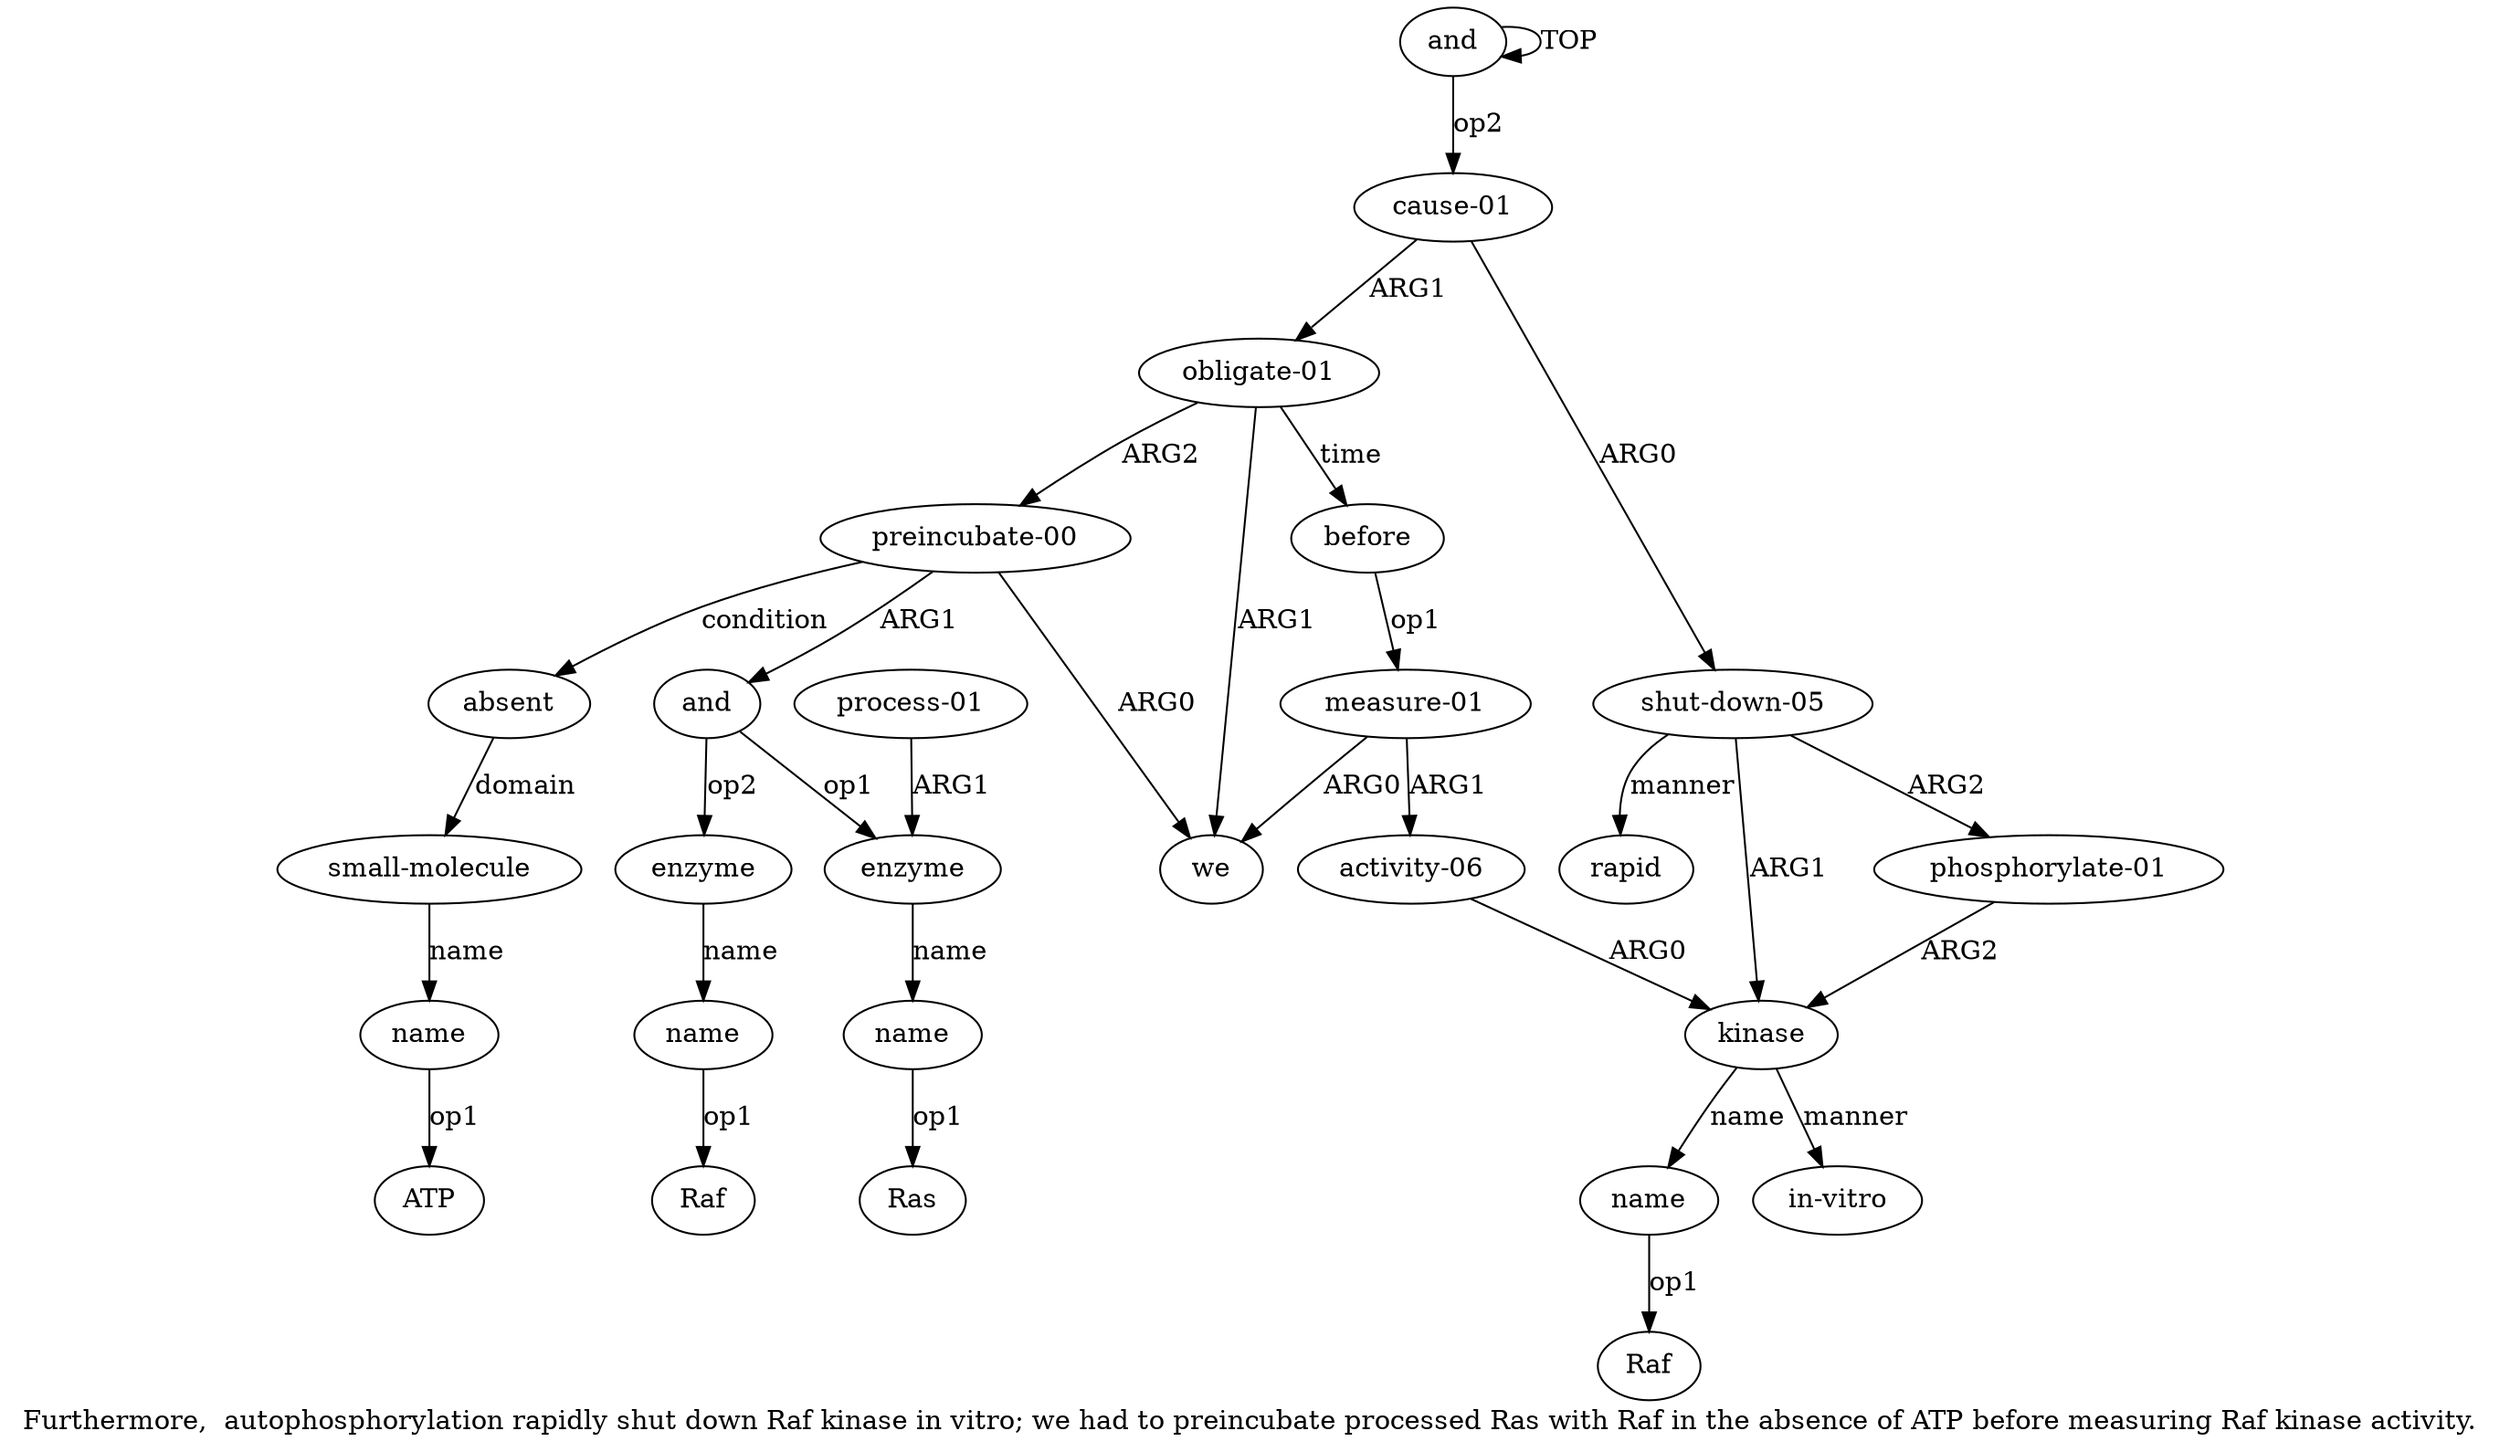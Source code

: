 digraph  {
	graph [label="Furthermore,  autophosphorylation rapidly shut down Raf kinase in vitro; we had to preincubate processed Ras with Raf in the absence \
of ATP before measuring Raf kinase activity."];
	node [label="\N"];
	a20	 [color=black,
		gold_ind=20,
		gold_label=before,
		label=before,
		test_ind=20,
		test_label=before];
	a21	 [color=black,
		gold_ind=21,
		gold_label="measure-01",
		label="measure-01",
		test_ind=21,
		test_label="measure-01"];
	a20 -> a21 [key=0,
	color=black,
	gold_label=op1,
	label=op1,
	test_label=op1];
a22 [color=black,
	gold_ind=22,
	gold_label="activity-06",
	label="activity-06",
	test_ind=22,
	test_label="activity-06"];
a21 -> a22 [key=0,
color=black,
gold_label=ARG1,
label=ARG1,
test_label=ARG1];
a9 [color=black,
gold_ind=9,
gold_label=we,
label=we,
test_ind=9,
test_label=we];
a21 -> a9 [key=0,
color=black,
gold_label=ARG0,
label=ARG0,
test_label=ARG0];
a3 [color=black,
gold_ind=3,
gold_label=kinase,
label=kinase,
test_ind=3,
test_label=kinase];
a22 -> a3 [key=0,
color=black,
gold_label=ARG0,
label=ARG0,
test_label=ARG0];
"a16 Raf" [color=black,
gold_ind=-1,
gold_label=Raf,
label=Raf,
test_ind=-1,
test_label=Raf];
"a13 Ras" [color=black,
gold_ind=-1,
gold_label=Ras,
label=Ras,
test_ind=-1,
test_label=Ras];
"a4 Raf" [color=black,
gold_ind=-1,
gold_label=Raf,
label=Raf,
test_ind=-1,
test_label=Raf];
"a19 ATP" [color=black,
gold_ind=-1,
gold_label=ATP,
label=ATP,
test_ind=-1,
test_label=ATP];
a15 [color=black,
gold_ind=15,
gold_label=enzyme,
label=enzyme,
test_ind=15,
test_label=enzyme];
a16 [color=black,
gold_ind=16,
gold_label=name,
label=name,
test_ind=16,
test_label=name];
a15 -> a16 [key=0,
color=black,
gold_label=name,
label=name,
test_label=name];
a14 [color=black,
gold_ind=14,
gold_label="process-01",
label="process-01",
test_ind=14,
test_label="process-01"];
a12 [color=black,
gold_ind=12,
gold_label=enzyme,
label=enzyme,
test_ind=12,
test_label=enzyme];
a14 -> a12 [key=0,
color=black,
gold_label=ARG1,
label=ARG1,
test_label=ARG1];
a17 [color=black,
gold_ind=17,
gold_label=absent,
label=absent,
test_ind=17,
test_label=absent];
a18 [color=black,
gold_ind=18,
gold_label="small-molecule",
label="small-molecule",
test_ind=18,
test_label="small-molecule"];
a17 -> a18 [key=0,
color=black,
gold_label=domain,
label=domain,
test_label=domain];
a16 -> "a16 Raf" [key=0,
color=black,
gold_label=op1,
label=op1,
test_label=op1];
a11 [color=black,
gold_ind=11,
gold_label=and,
label=and,
test_ind=11,
test_label=and];
a11 -> a15 [key=0,
color=black,
gold_label=op2,
label=op2,
test_label=op2];
a11 -> a12 [key=0,
color=black,
gold_label=op1,
label=op1,
test_label=op1];
a10 [color=black,
gold_ind=10,
gold_label="preincubate-00",
label="preincubate-00",
test_ind=10,
test_label="preincubate-00"];
a10 -> a17 [key=0,
color=black,
gold_label=condition,
label=condition,
test_label=condition];
a10 -> a11 [key=0,
color=black,
gold_label=ARG1,
label=ARG1,
test_label=ARG1];
a10 -> a9 [key=0,
color=black,
gold_label=ARG0,
label=ARG0,
test_label=ARG0];
a13 [color=black,
gold_ind=13,
gold_label=name,
label=name,
test_ind=13,
test_label=name];
a13 -> "a13 Ras" [key=0,
color=black,
gold_label=op1,
label=op1,
test_label=op1];
a12 -> a13 [key=0,
color=black,
gold_label=name,
label=name,
test_label=name];
a19 [color=black,
gold_ind=19,
gold_label=name,
label=name,
test_ind=19,
test_label=name];
a19 -> "a19 ATP" [key=0,
color=black,
gold_label=op1,
label=op1,
test_label=op1];
a18 -> a19 [key=0,
color=black,
gold_label=name,
label=name,
test_label=name];
a1 [color=black,
gold_ind=1,
gold_label="cause-01",
label="cause-01",
test_ind=1,
test_label="cause-01"];
a2 [color=black,
gold_ind=2,
gold_label="shut-down-05",
label="shut-down-05",
test_ind=2,
test_label="shut-down-05"];
a1 -> a2 [key=0,
color=black,
gold_label=ARG0,
label=ARG0,
test_label=ARG0];
a8 [color=black,
gold_ind=8,
gold_label="obligate-01",
label="obligate-01",
test_ind=8,
test_label="obligate-01"];
a1 -> a8 [key=0,
color=black,
gold_label=ARG1,
label=ARG1,
test_label=ARG1];
a0 [color=black,
gold_ind=0,
gold_label=and,
label=and,
test_ind=0,
test_label=and];
a0 -> a1 [key=0,
color=black,
gold_label=op2,
label=op2,
test_label=op2];
a0 -> a0 [key=0,
color=black,
gold_label=TOP,
label=TOP,
test_label=TOP];
a5 [color=black,
gold_ind=5,
gold_label="in-vitro",
label="in-vitro",
test_ind=5,
test_label="in-vitro"];
a3 -> a5 [key=0,
color=black,
gold_label=manner,
label=manner,
test_label=manner];
a4 [color=black,
gold_ind=4,
gold_label=name,
label=name,
test_ind=4,
test_label=name];
a3 -> a4 [key=0,
color=black,
gold_label=name,
label=name,
test_label=name];
a2 -> a3 [key=0,
color=black,
gold_label=ARG1,
label=ARG1,
test_label=ARG1];
a7 [color=black,
gold_ind=7,
gold_label=rapid,
label=rapid,
test_ind=7,
test_label=rapid];
a2 -> a7 [key=0,
color=black,
gold_label=manner,
label=manner,
test_label=manner];
a6 [color=black,
gold_ind=6,
gold_label="phosphorylate-01",
label="phosphorylate-01",
test_ind=6,
test_label="phosphorylate-01"];
a2 -> a6 [key=0,
color=black,
gold_label=ARG2,
label=ARG2,
test_label=ARG2];
a4 -> "a4 Raf" [key=0,
color=black,
gold_label=op1,
label=op1,
test_label=op1];
a6 -> a3 [key=0,
color=black,
gold_label=ARG2,
label=ARG2,
test_label=ARG2];
a8 -> a20 [key=0,
color=black,
gold_label=time,
label=time,
test_label=time];
a8 -> a10 [key=0,
color=black,
gold_label=ARG2,
label=ARG2,
test_label=ARG2];
a8 -> a9 [key=0,
color=black,
gold_label=ARG1,
label=ARG1,
test_label=ARG1];
}
